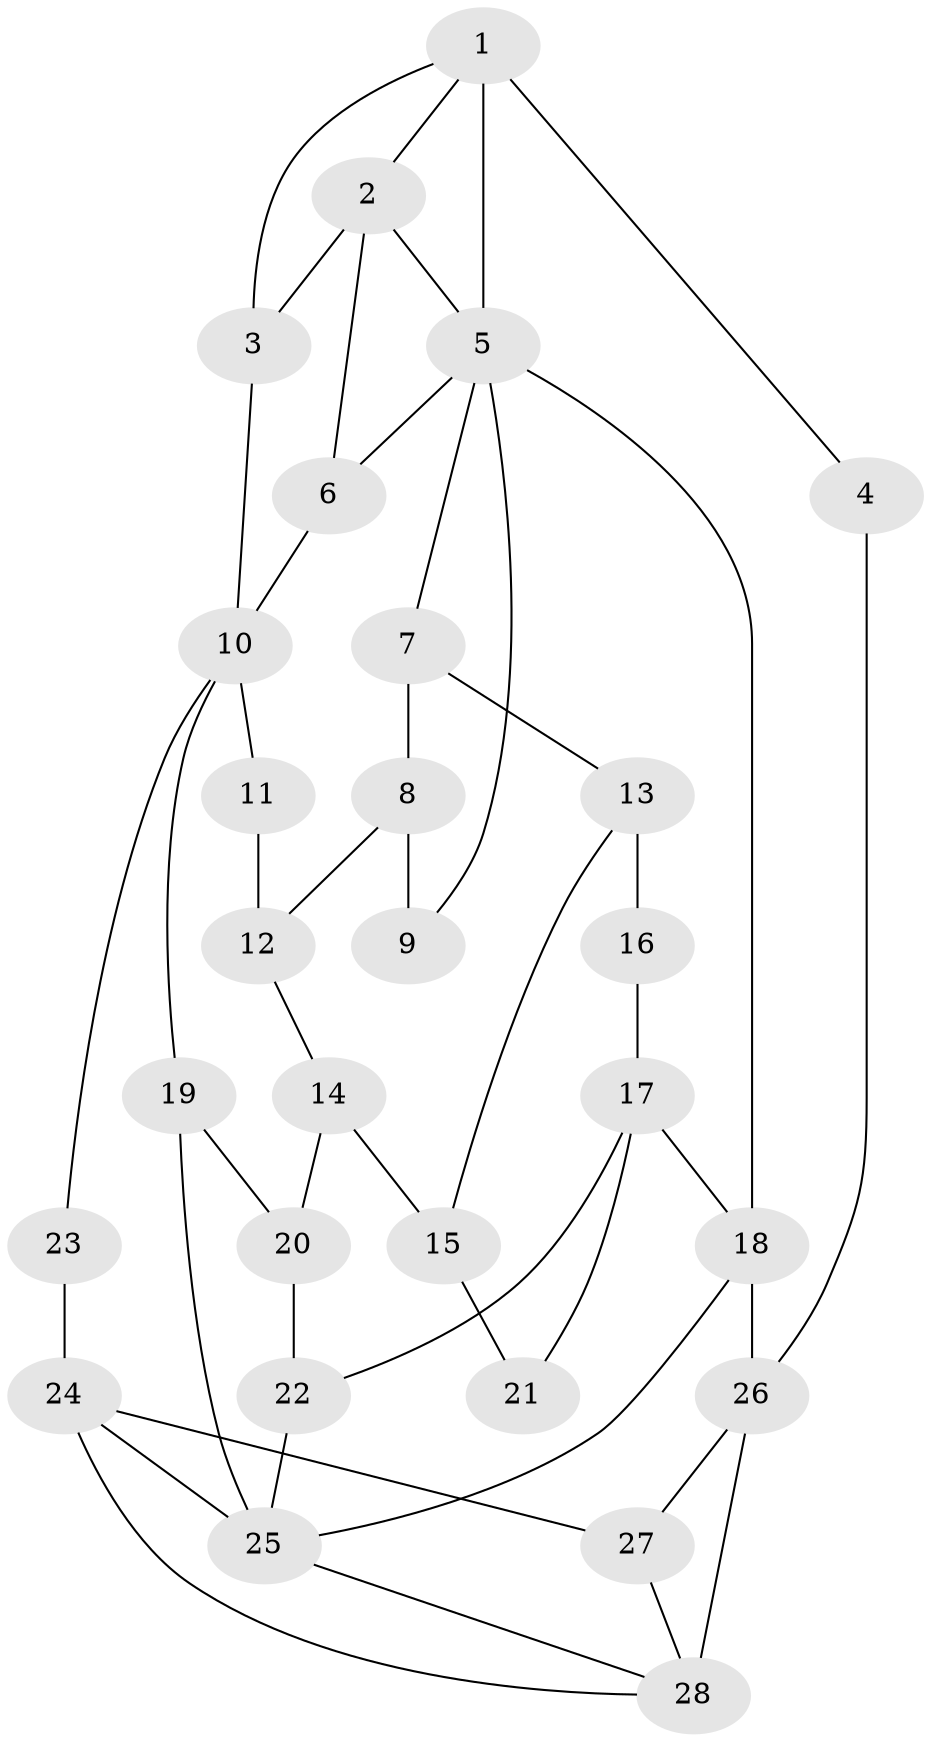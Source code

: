 // original degree distribution, {3: 0.05454545454545454, 4: 0.2545454545454545, 6: 0.23636363636363636, 5: 0.45454545454545453}
// Generated by graph-tools (version 1.1) at 2025/38/03/09/25 02:38:38]
// undirected, 28 vertices, 46 edges
graph export_dot {
graph [start="1"]
  node [color=gray90,style=filled];
  1;
  2;
  3;
  4;
  5;
  6;
  7;
  8;
  9;
  10;
  11;
  12;
  13;
  14;
  15;
  16;
  17;
  18;
  19;
  20;
  21;
  22;
  23;
  24;
  25;
  26;
  27;
  28;
  1 -- 2 [weight=1.0];
  1 -- 3 [weight=1.0];
  1 -- 4 [weight=2.0];
  1 -- 5 [weight=1.0];
  2 -- 3 [weight=1.0];
  2 -- 5 [weight=1.0];
  2 -- 6 [weight=1.0];
  3 -- 10 [weight=1.0];
  4 -- 26 [weight=2.0];
  5 -- 6 [weight=1.0];
  5 -- 7 [weight=1.0];
  5 -- 9 [weight=1.0];
  5 -- 18 [weight=1.0];
  6 -- 10 [weight=1.0];
  7 -- 8 [weight=1.0];
  7 -- 13 [weight=1.0];
  8 -- 9 [weight=2.0];
  8 -- 12 [weight=1.0];
  10 -- 11 [weight=2.0];
  10 -- 19 [weight=1.0];
  10 -- 23 [weight=1.0];
  11 -- 12 [weight=1.0];
  12 -- 14 [weight=1.0];
  13 -- 15 [weight=1.0];
  13 -- 16 [weight=2.0];
  14 -- 15 [weight=1.0];
  14 -- 20 [weight=1.0];
  15 -- 21 [weight=1.0];
  16 -- 17 [weight=2.0];
  17 -- 18 [weight=1.0];
  17 -- 21 [weight=2.0];
  17 -- 22 [weight=1.0];
  18 -- 25 [weight=1.0];
  18 -- 26 [weight=1.0];
  19 -- 20 [weight=1.0];
  19 -- 25 [weight=1.0];
  20 -- 22 [weight=1.0];
  22 -- 25 [weight=1.0];
  23 -- 24 [weight=2.0];
  24 -- 25 [weight=2.0];
  24 -- 27 [weight=1.0];
  24 -- 28 [weight=1.0];
  25 -- 28 [weight=1.0];
  26 -- 27 [weight=1.0];
  26 -- 28 [weight=3.0];
  27 -- 28 [weight=1.0];
}
